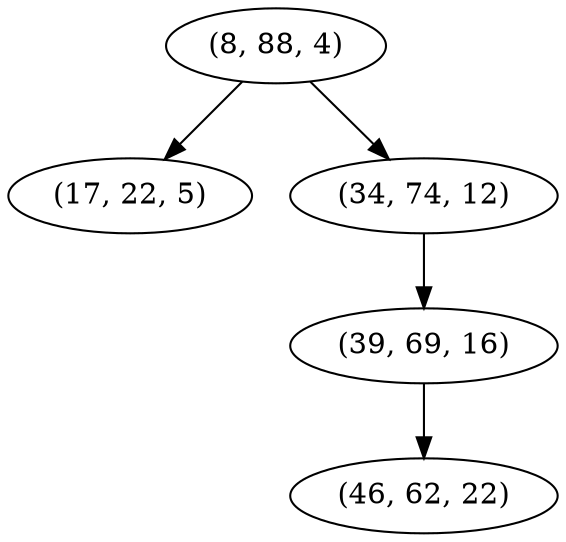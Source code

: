 digraph tree {
    "(8, 88, 4)";
    "(17, 22, 5)";
    "(34, 74, 12)";
    "(39, 69, 16)";
    "(46, 62, 22)";
    "(8, 88, 4)" -> "(17, 22, 5)";
    "(8, 88, 4)" -> "(34, 74, 12)";
    "(34, 74, 12)" -> "(39, 69, 16)";
    "(39, 69, 16)" -> "(46, 62, 22)";
}
